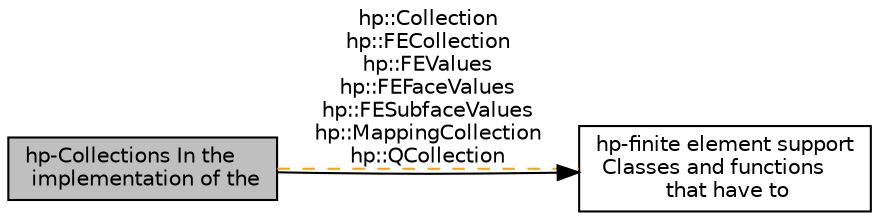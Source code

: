 digraph "hp-Collections In the implementation of the"
{
  edge [fontname="Helvetica",fontsize="10",labelfontname="Helvetica",labelfontsize="10"];
  node [fontname="Helvetica",fontsize="10",shape=box];
  rankdir=LR;
  Node1 [label="hp-Collections In the\l implementation of the",height=0.2,width=0.4,color="black", fillcolor="grey75", style="filled", fontcolor="black",tooltip="hp-finite element method, each cell might have a different finite element associated with it...."];
  Node2 [label="hp-finite element support\l Classes and functions\l that have to",height=0.2,width=0.4,color="black", fillcolor="white", style="filled",URL="$group__hp.html",tooltip="do with hp-finite elements. The step-27 tutorial program gives an overview of how to use the classes ..."];
  Node2->Node1 [shape=plaintext, dir="back", style="solid"];
  Node1->Node2 [shape=plaintext, label="hp::Collection\nhp::FECollection\nhp::FEValues\nhp::FEFaceValues\nhp::FESubfaceValues\nhp::MappingCollection\nhp::QCollection", color="orange", dir="none", style="dashed"];
}
